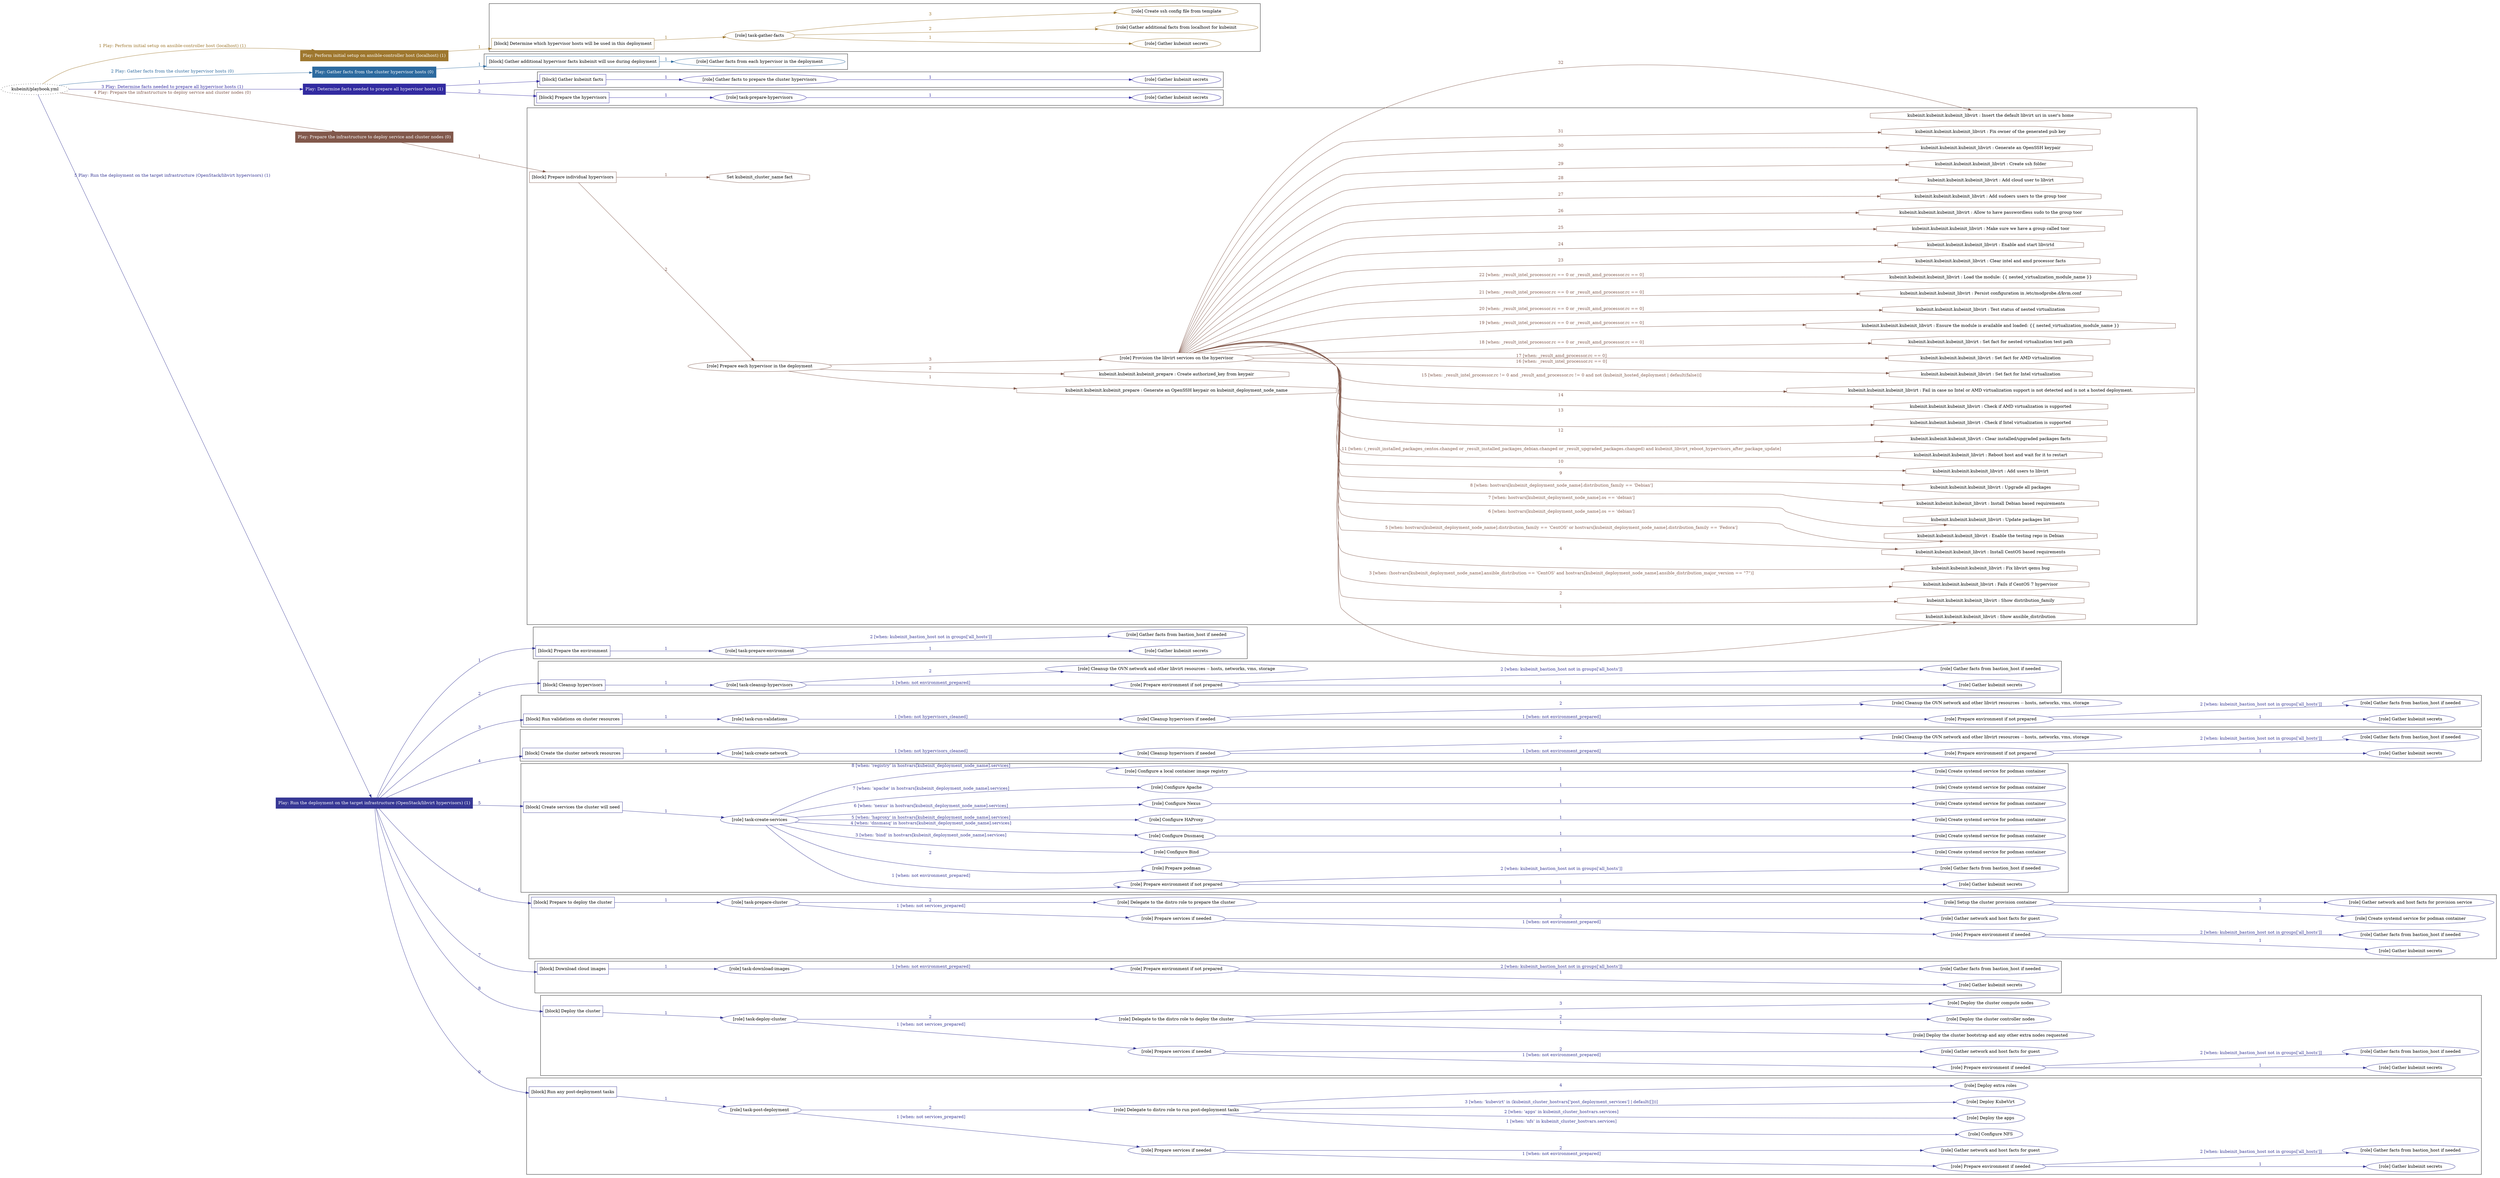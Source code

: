 digraph {
	graph [concentrate=true ordering=in rankdir=LR ratio=fill]
	edge [esep=5 sep=10]
	"kubeinit/playbook.yml" [URL="/home/runner/work/kubeinit/kubeinit/kubeinit/playbook.yml" id=playbook_478a910c style=dotted]
	"kubeinit/playbook.yml" -> play_82bbfeb3 [label="1 Play: Perform initial setup on ansible-controller host (localhost) (1)" color="#9e772e" fontcolor="#9e772e" id=edge_play_82bbfeb3 labeltooltip="1 Play: Perform initial setup on ansible-controller host (localhost) (1)" tooltip="1 Play: Perform initial setup on ansible-controller host (localhost) (1)"]
	subgraph "Play: Perform initial setup on ansible-controller host (localhost) (1)" {
		play_82bbfeb3 [label="Play: Perform initial setup on ansible-controller host (localhost) (1)" URL="/home/runner/work/kubeinit/kubeinit/kubeinit/playbook.yml" color="#9e772e" fontcolor="#ffffff" id=play_82bbfeb3 shape=box style=filled tooltip=localhost]
		play_82bbfeb3 -> block_9c6c8231 [label=1 color="#9e772e" fontcolor="#9e772e" id=edge_block_9c6c8231 labeltooltip=1 tooltip=1]
		subgraph cluster_block_9c6c8231 {
			block_9c6c8231 [label="[block] Determine which hypervisor hosts will be used in this deployment" URL="/home/runner/work/kubeinit/kubeinit/kubeinit/playbook.yml" color="#9e772e" id=block_9c6c8231 labeltooltip="Determine which hypervisor hosts will be used in this deployment" shape=box tooltip="Determine which hypervisor hosts will be used in this deployment"]
			block_9c6c8231 -> role_f952035b [label="1 " color="#9e772e" fontcolor="#9e772e" id=edge_role_f952035b labeltooltip="1 " tooltip="1 "]
			subgraph "task-gather-facts" {
				role_f952035b [label="[role] task-gather-facts" URL="/home/runner/work/kubeinit/kubeinit/kubeinit/playbook.yml" color="#9e772e" id=role_f952035b tooltip="task-gather-facts"]
				role_f952035b -> role_28c5bb7d [label="1 " color="#9e772e" fontcolor="#9e772e" id=edge_role_28c5bb7d labeltooltip="1 " tooltip="1 "]
				subgraph "Gather kubeinit secrets" {
					role_28c5bb7d [label="[role] Gather kubeinit secrets" URL="/home/runner/.ansible/collections/ansible_collections/kubeinit/kubeinit/roles/kubeinit_prepare/tasks/build_hypervisors_group.yml" color="#9e772e" id=role_28c5bb7d tooltip="Gather kubeinit secrets"]
				}
				role_f952035b -> role_ab81d2f2 [label="2 " color="#9e772e" fontcolor="#9e772e" id=edge_role_ab81d2f2 labeltooltip="2 " tooltip="2 "]
				subgraph "Gather additional facts from localhost for kubeinit" {
					role_ab81d2f2 [label="[role] Gather additional facts from localhost for kubeinit" URL="/home/runner/.ansible/collections/ansible_collections/kubeinit/kubeinit/roles/kubeinit_prepare/tasks/build_hypervisors_group.yml" color="#9e772e" id=role_ab81d2f2 tooltip="Gather additional facts from localhost for kubeinit"]
				}
				role_f952035b -> role_e10397c9 [label="3 " color="#9e772e" fontcolor="#9e772e" id=edge_role_e10397c9 labeltooltip="3 " tooltip="3 "]
				subgraph "Create ssh config file from template" {
					role_e10397c9 [label="[role] Create ssh config file from template" URL="/home/runner/.ansible/collections/ansible_collections/kubeinit/kubeinit/roles/kubeinit_prepare/tasks/build_hypervisors_group.yml" color="#9e772e" id=role_e10397c9 tooltip="Create ssh config file from template"]
				}
			}
		}
	}
	"kubeinit/playbook.yml" -> play_48789308 [label="2 Play: Gather facts from the cluster hypervisor hosts (0)" color="#2d6a9f" fontcolor="#2d6a9f" id=edge_play_48789308 labeltooltip="2 Play: Gather facts from the cluster hypervisor hosts (0)" tooltip="2 Play: Gather facts from the cluster hypervisor hosts (0)"]
	subgraph "Play: Gather facts from the cluster hypervisor hosts (0)" {
		play_48789308 [label="Play: Gather facts from the cluster hypervisor hosts (0)" URL="/home/runner/work/kubeinit/kubeinit/kubeinit/playbook.yml" color="#2d6a9f" fontcolor="#ffffff" id=play_48789308 shape=box style=filled tooltip="Play: Gather facts from the cluster hypervisor hosts (0)"]
		play_48789308 -> block_067becdd [label=1 color="#2d6a9f" fontcolor="#2d6a9f" id=edge_block_067becdd labeltooltip=1 tooltip=1]
		subgraph cluster_block_067becdd {
			block_067becdd [label="[block] Gather additional hypervisor facts kubeinit will use during deployment" URL="/home/runner/work/kubeinit/kubeinit/kubeinit/playbook.yml" color="#2d6a9f" id=block_067becdd labeltooltip="Gather additional hypervisor facts kubeinit will use during deployment" shape=box tooltip="Gather additional hypervisor facts kubeinit will use during deployment"]
			block_067becdd -> role_86ac1d6f [label="1 " color="#2d6a9f" fontcolor="#2d6a9f" id=edge_role_86ac1d6f labeltooltip="1 " tooltip="1 "]
			subgraph "Gather facts from each hypervisor in the deployment" {
				role_86ac1d6f [label="[role] Gather facts from each hypervisor in the deployment" URL="/home/runner/work/kubeinit/kubeinit/kubeinit/playbook.yml" color="#2d6a9f" id=role_86ac1d6f tooltip="Gather facts from each hypervisor in the deployment"]
			}
		}
	}
	"kubeinit/playbook.yml" -> play_2741c382 [label="3 Play: Determine facts needed to prepare all hypervisor hosts (1)" color="#322ba1" fontcolor="#322ba1" id=edge_play_2741c382 labeltooltip="3 Play: Determine facts needed to prepare all hypervisor hosts (1)" tooltip="3 Play: Determine facts needed to prepare all hypervisor hosts (1)"]
	subgraph "Play: Determine facts needed to prepare all hypervisor hosts (1)" {
		play_2741c382 [label="Play: Determine facts needed to prepare all hypervisor hosts (1)" URL="/home/runner/work/kubeinit/kubeinit/kubeinit/playbook.yml" color="#322ba1" fontcolor="#ffffff" id=play_2741c382 shape=box style=filled tooltip=localhost]
		play_2741c382 -> block_d329a652 [label=1 color="#322ba1" fontcolor="#322ba1" id=edge_block_d329a652 labeltooltip=1 tooltip=1]
		subgraph cluster_block_d329a652 {
			block_d329a652 [label="[block] Gather kubeinit facts" URL="/home/runner/work/kubeinit/kubeinit/kubeinit/playbook.yml" color="#322ba1" id=block_d329a652 labeltooltip="Gather kubeinit facts" shape=box tooltip="Gather kubeinit facts"]
			block_d329a652 -> role_9d9cac98 [label="1 " color="#322ba1" fontcolor="#322ba1" id=edge_role_9d9cac98 labeltooltip="1 " tooltip="1 "]
			subgraph "Gather facts to prepare the cluster hypervisors" {
				role_9d9cac98 [label="[role] Gather facts to prepare the cluster hypervisors" URL="/home/runner/work/kubeinit/kubeinit/kubeinit/playbook.yml" color="#322ba1" id=role_9d9cac98 tooltip="Gather facts to prepare the cluster hypervisors"]
				role_9d9cac98 -> role_e1dcf011 [label="1 " color="#322ba1" fontcolor="#322ba1" id=edge_role_e1dcf011 labeltooltip="1 " tooltip="1 "]
				subgraph "Gather kubeinit secrets" {
					role_e1dcf011 [label="[role] Gather kubeinit secrets" URL="/home/runner/.ansible/collections/ansible_collections/kubeinit/kubeinit/roles/kubeinit_prepare/tasks/gather_kubeinit_facts.yml" color="#322ba1" id=role_e1dcf011 tooltip="Gather kubeinit secrets"]
				}
			}
		}
		play_2741c382 -> block_3a88c085 [label=2 color="#322ba1" fontcolor="#322ba1" id=edge_block_3a88c085 labeltooltip=2 tooltip=2]
		subgraph cluster_block_3a88c085 {
			block_3a88c085 [label="[block] Prepare the hypervisors" URL="/home/runner/work/kubeinit/kubeinit/kubeinit/playbook.yml" color="#322ba1" id=block_3a88c085 labeltooltip="Prepare the hypervisors" shape=box tooltip="Prepare the hypervisors"]
			block_3a88c085 -> role_0c9e20f1 [label="1 " color="#322ba1" fontcolor="#322ba1" id=edge_role_0c9e20f1 labeltooltip="1 " tooltip="1 "]
			subgraph "task-prepare-hypervisors" {
				role_0c9e20f1 [label="[role] task-prepare-hypervisors" URL="/home/runner/work/kubeinit/kubeinit/kubeinit/playbook.yml" color="#322ba1" id=role_0c9e20f1 tooltip="task-prepare-hypervisors"]
				role_0c9e20f1 -> role_b8af4d9f [label="1 " color="#322ba1" fontcolor="#322ba1" id=edge_role_b8af4d9f labeltooltip="1 " tooltip="1 "]
				subgraph "Gather kubeinit secrets" {
					role_b8af4d9f [label="[role] Gather kubeinit secrets" URL="/home/runner/.ansible/collections/ansible_collections/kubeinit/kubeinit/roles/kubeinit_prepare/tasks/gather_kubeinit_facts.yml" color="#322ba1" id=role_b8af4d9f tooltip="Gather kubeinit secrets"]
				}
			}
		}
	}
	"kubeinit/playbook.yml" -> play_2273d625 [label="4 Play: Prepare the infrastructure to deploy service and cluster nodes (0)" color="#81584b" fontcolor="#81584b" id=edge_play_2273d625 labeltooltip="4 Play: Prepare the infrastructure to deploy service and cluster nodes (0)" tooltip="4 Play: Prepare the infrastructure to deploy service and cluster nodes (0)"]
	subgraph "Play: Prepare the infrastructure to deploy service and cluster nodes (0)" {
		play_2273d625 [label="Play: Prepare the infrastructure to deploy service and cluster nodes (0)" URL="/home/runner/work/kubeinit/kubeinit/kubeinit/playbook.yml" color="#81584b" fontcolor="#ffffff" id=play_2273d625 shape=box style=filled tooltip="Play: Prepare the infrastructure to deploy service and cluster nodes (0)"]
		play_2273d625 -> block_f84b1373 [label=1 color="#81584b" fontcolor="#81584b" id=edge_block_f84b1373 labeltooltip=1 tooltip=1]
		subgraph cluster_block_f84b1373 {
			block_f84b1373 [label="[block] Prepare individual hypervisors" URL="/home/runner/work/kubeinit/kubeinit/kubeinit/playbook.yml" color="#81584b" id=block_f84b1373 labeltooltip="Prepare individual hypervisors" shape=box tooltip="Prepare individual hypervisors"]
			block_f84b1373 -> role_460340a4 [label="2 " color="#81584b" fontcolor="#81584b" id=edge_role_460340a4 labeltooltip="2 " tooltip="2 "]
			subgraph "Prepare each hypervisor in the deployment" {
				role_460340a4 [label="[role] Prepare each hypervisor in the deployment" URL="/home/runner/work/kubeinit/kubeinit/kubeinit/playbook.yml" color="#81584b" id=role_460340a4 tooltip="Prepare each hypervisor in the deployment"]
				task_fbab4560 [label="kubeinit.kubeinit.kubeinit_prepare : Generate an OpenSSH keypair on kubeinit_deployment_node_name" URL="/home/runner/.ansible/collections/ansible_collections/kubeinit/kubeinit/roles/kubeinit_prepare/tasks/prepare_hypervisor.yml" color="#81584b" id=task_fbab4560 shape=octagon tooltip="kubeinit.kubeinit.kubeinit_prepare : Generate an OpenSSH keypair on kubeinit_deployment_node_name"]
				role_460340a4 -> task_fbab4560 [label="1 " color="#81584b" fontcolor="#81584b" id=edge_task_fbab4560 labeltooltip="1 " tooltip="1 "]
				task_035869ad [label="kubeinit.kubeinit.kubeinit_prepare : Create authorized_key from keypair" URL="/home/runner/.ansible/collections/ansible_collections/kubeinit/kubeinit/roles/kubeinit_prepare/tasks/prepare_hypervisor.yml" color="#81584b" id=task_035869ad shape=octagon tooltip="kubeinit.kubeinit.kubeinit_prepare : Create authorized_key from keypair"]
				role_460340a4 -> task_035869ad [label="2 " color="#81584b" fontcolor="#81584b" id=edge_task_035869ad labeltooltip="2 " tooltip="2 "]
				role_460340a4 -> role_50ec91a1 [label="3 " color="#81584b" fontcolor="#81584b" id=edge_role_50ec91a1 labeltooltip="3 " tooltip="3 "]
				subgraph "Provision the libvirt services on the hypervisor" {
					role_50ec91a1 [label="[role] Provision the libvirt services on the hypervisor" URL="/home/runner/.ansible/collections/ansible_collections/kubeinit/kubeinit/roles/kubeinit_prepare/tasks/prepare_hypervisor.yml" color="#81584b" id=role_50ec91a1 tooltip="Provision the libvirt services on the hypervisor"]
					task_9df86bde [label="kubeinit.kubeinit.kubeinit_libvirt : Show ansible_distribution" URL="/home/runner/.ansible/collections/ansible_collections/kubeinit/kubeinit/roles/kubeinit_libvirt/tasks/main.yml" color="#81584b" id=task_9df86bde shape=octagon tooltip="kubeinit.kubeinit.kubeinit_libvirt : Show ansible_distribution"]
					role_50ec91a1 -> task_9df86bde [label="1 " color="#81584b" fontcolor="#81584b" id=edge_task_9df86bde labeltooltip="1 " tooltip="1 "]
					task_6f3c59c5 [label="kubeinit.kubeinit.kubeinit_libvirt : Show distribution_family" URL="/home/runner/.ansible/collections/ansible_collections/kubeinit/kubeinit/roles/kubeinit_libvirt/tasks/main.yml" color="#81584b" id=task_6f3c59c5 shape=octagon tooltip="kubeinit.kubeinit.kubeinit_libvirt : Show distribution_family"]
					role_50ec91a1 -> task_6f3c59c5 [label="2 " color="#81584b" fontcolor="#81584b" id=edge_task_6f3c59c5 labeltooltip="2 " tooltip="2 "]
					task_d9a11fcd [label="kubeinit.kubeinit.kubeinit_libvirt : Fails if CentOS 7 hypervisor" URL="/home/runner/.ansible/collections/ansible_collections/kubeinit/kubeinit/roles/kubeinit_libvirt/tasks/main.yml" color="#81584b" id=task_d9a11fcd shape=octagon tooltip="kubeinit.kubeinit.kubeinit_libvirt : Fails if CentOS 7 hypervisor"]
					role_50ec91a1 -> task_d9a11fcd [label="3 [when: (hostvars[kubeinit_deployment_node_name].ansible_distribution == 'CentOS' and hostvars[kubeinit_deployment_node_name].ansible_distribution_major_version == \"7\")]" color="#81584b" fontcolor="#81584b" id=edge_task_d9a11fcd labeltooltip="3 [when: (hostvars[kubeinit_deployment_node_name].ansible_distribution == 'CentOS' and hostvars[kubeinit_deployment_node_name].ansible_distribution_major_version == \"7\")]" tooltip="3 [when: (hostvars[kubeinit_deployment_node_name].ansible_distribution == 'CentOS' and hostvars[kubeinit_deployment_node_name].ansible_distribution_major_version == \"7\")]"]
					task_a10e688f [label="kubeinit.kubeinit.kubeinit_libvirt : Fix libvirt qemu bug" URL="/home/runner/.ansible/collections/ansible_collections/kubeinit/kubeinit/roles/kubeinit_libvirt/tasks/main.yml" color="#81584b" id=task_a10e688f shape=octagon tooltip="kubeinit.kubeinit.kubeinit_libvirt : Fix libvirt qemu bug"]
					role_50ec91a1 -> task_a10e688f [label="4 " color="#81584b" fontcolor="#81584b" id=edge_task_a10e688f labeltooltip="4 " tooltip="4 "]
					task_7a6b2b31 [label="kubeinit.kubeinit.kubeinit_libvirt : Install CentOS based requirements" URL="/home/runner/.ansible/collections/ansible_collections/kubeinit/kubeinit/roles/kubeinit_libvirt/tasks/main.yml" color="#81584b" id=task_7a6b2b31 shape=octagon tooltip="kubeinit.kubeinit.kubeinit_libvirt : Install CentOS based requirements"]
					role_50ec91a1 -> task_7a6b2b31 [label="5 [when: hostvars[kubeinit_deployment_node_name].distribution_family == 'CentOS' or hostvars[kubeinit_deployment_node_name].distribution_family == 'Fedora']" color="#81584b" fontcolor="#81584b" id=edge_task_7a6b2b31 labeltooltip="5 [when: hostvars[kubeinit_deployment_node_name].distribution_family == 'CentOS' or hostvars[kubeinit_deployment_node_name].distribution_family == 'Fedora']" tooltip="5 [when: hostvars[kubeinit_deployment_node_name].distribution_family == 'CentOS' or hostvars[kubeinit_deployment_node_name].distribution_family == 'Fedora']"]
					task_457317f8 [label="kubeinit.kubeinit.kubeinit_libvirt : Enable the testing repo in Debian" URL="/home/runner/.ansible/collections/ansible_collections/kubeinit/kubeinit/roles/kubeinit_libvirt/tasks/main.yml" color="#81584b" id=task_457317f8 shape=octagon tooltip="kubeinit.kubeinit.kubeinit_libvirt : Enable the testing repo in Debian"]
					role_50ec91a1 -> task_457317f8 [label="6 [when: hostvars[kubeinit_deployment_node_name].os == 'debian']" color="#81584b" fontcolor="#81584b" id=edge_task_457317f8 labeltooltip="6 [when: hostvars[kubeinit_deployment_node_name].os == 'debian']" tooltip="6 [when: hostvars[kubeinit_deployment_node_name].os == 'debian']"]
					task_26ce1eac [label="kubeinit.kubeinit.kubeinit_libvirt : Update packages list" URL="/home/runner/.ansible/collections/ansible_collections/kubeinit/kubeinit/roles/kubeinit_libvirt/tasks/main.yml" color="#81584b" id=task_26ce1eac shape=octagon tooltip="kubeinit.kubeinit.kubeinit_libvirt : Update packages list"]
					role_50ec91a1 -> task_26ce1eac [label="7 [when: hostvars[kubeinit_deployment_node_name].os == 'debian']" color="#81584b" fontcolor="#81584b" id=edge_task_26ce1eac labeltooltip="7 [when: hostvars[kubeinit_deployment_node_name].os == 'debian']" tooltip="7 [when: hostvars[kubeinit_deployment_node_name].os == 'debian']"]
					task_500660ab [label="kubeinit.kubeinit.kubeinit_libvirt : Install Debian based requirements" URL="/home/runner/.ansible/collections/ansible_collections/kubeinit/kubeinit/roles/kubeinit_libvirt/tasks/main.yml" color="#81584b" id=task_500660ab shape=octagon tooltip="kubeinit.kubeinit.kubeinit_libvirt : Install Debian based requirements"]
					role_50ec91a1 -> task_500660ab [label="8 [when: hostvars[kubeinit_deployment_node_name].distribution_family == 'Debian']" color="#81584b" fontcolor="#81584b" id=edge_task_500660ab labeltooltip="8 [when: hostvars[kubeinit_deployment_node_name].distribution_family == 'Debian']" tooltip="8 [when: hostvars[kubeinit_deployment_node_name].distribution_family == 'Debian']"]
					task_737e4a18 [label="kubeinit.kubeinit.kubeinit_libvirt : Upgrade all packages" URL="/home/runner/.ansible/collections/ansible_collections/kubeinit/kubeinit/roles/kubeinit_libvirt/tasks/main.yml" color="#81584b" id=task_737e4a18 shape=octagon tooltip="kubeinit.kubeinit.kubeinit_libvirt : Upgrade all packages"]
					role_50ec91a1 -> task_737e4a18 [label="9 " color="#81584b" fontcolor="#81584b" id=edge_task_737e4a18 labeltooltip="9 " tooltip="9 "]
					task_5b91c3ae [label="kubeinit.kubeinit.kubeinit_libvirt : Add users to libvirt" URL="/home/runner/.ansible/collections/ansible_collections/kubeinit/kubeinit/roles/kubeinit_libvirt/tasks/main.yml" color="#81584b" id=task_5b91c3ae shape=octagon tooltip="kubeinit.kubeinit.kubeinit_libvirt : Add users to libvirt"]
					role_50ec91a1 -> task_5b91c3ae [label="10 " color="#81584b" fontcolor="#81584b" id=edge_task_5b91c3ae labeltooltip="10 " tooltip="10 "]
					task_35228416 [label="kubeinit.kubeinit.kubeinit_libvirt : Reboot host and wait for it to restart" URL="/home/runner/.ansible/collections/ansible_collections/kubeinit/kubeinit/roles/kubeinit_libvirt/tasks/main.yml" color="#81584b" id=task_35228416 shape=octagon tooltip="kubeinit.kubeinit.kubeinit_libvirt : Reboot host and wait for it to restart"]
					role_50ec91a1 -> task_35228416 [label="11 [when: (_result_installed_packages_centos.changed or _result_installed_packages_debian.changed or _result_upgraded_packages.changed) and kubeinit_libvirt_reboot_hypervisors_after_package_update]" color="#81584b" fontcolor="#81584b" id=edge_task_35228416 labeltooltip="11 [when: (_result_installed_packages_centos.changed or _result_installed_packages_debian.changed or _result_upgraded_packages.changed) and kubeinit_libvirt_reboot_hypervisors_after_package_update]" tooltip="11 [when: (_result_installed_packages_centos.changed or _result_installed_packages_debian.changed or _result_upgraded_packages.changed) and kubeinit_libvirt_reboot_hypervisors_after_package_update]"]
					task_3fac97c0 [label="kubeinit.kubeinit.kubeinit_libvirt : Clear installed/upgraded packages facts" URL="/home/runner/.ansible/collections/ansible_collections/kubeinit/kubeinit/roles/kubeinit_libvirt/tasks/main.yml" color="#81584b" id=task_3fac97c0 shape=octagon tooltip="kubeinit.kubeinit.kubeinit_libvirt : Clear installed/upgraded packages facts"]
					role_50ec91a1 -> task_3fac97c0 [label="12 " color="#81584b" fontcolor="#81584b" id=edge_task_3fac97c0 labeltooltip="12 " tooltip="12 "]
					task_3d40c2c0 [label="kubeinit.kubeinit.kubeinit_libvirt : Check if Intel virtualization is supported" URL="/home/runner/.ansible/collections/ansible_collections/kubeinit/kubeinit/roles/kubeinit_libvirt/tasks/main.yml" color="#81584b" id=task_3d40c2c0 shape=octagon tooltip="kubeinit.kubeinit.kubeinit_libvirt : Check if Intel virtualization is supported"]
					role_50ec91a1 -> task_3d40c2c0 [label="13 " color="#81584b" fontcolor="#81584b" id=edge_task_3d40c2c0 labeltooltip="13 " tooltip="13 "]
					task_c9a453a7 [label="kubeinit.kubeinit.kubeinit_libvirt : Check if AMD virtualization is supported" URL="/home/runner/.ansible/collections/ansible_collections/kubeinit/kubeinit/roles/kubeinit_libvirt/tasks/main.yml" color="#81584b" id=task_c9a453a7 shape=octagon tooltip="kubeinit.kubeinit.kubeinit_libvirt : Check if AMD virtualization is supported"]
					role_50ec91a1 -> task_c9a453a7 [label="14 " color="#81584b" fontcolor="#81584b" id=edge_task_c9a453a7 labeltooltip="14 " tooltip="14 "]
					task_ec6af8d7 [label="kubeinit.kubeinit.kubeinit_libvirt : Fail in case no Intel or AMD virtualization support is not detected and is not a hosted deployment." URL="/home/runner/.ansible/collections/ansible_collections/kubeinit/kubeinit/roles/kubeinit_libvirt/tasks/main.yml" color="#81584b" id=task_ec6af8d7 shape=octagon tooltip="kubeinit.kubeinit.kubeinit_libvirt : Fail in case no Intel or AMD virtualization support is not detected and is not a hosted deployment."]
					role_50ec91a1 -> task_ec6af8d7 [label="15 [when: _result_intel_processor.rc != 0 and _result_amd_processor.rc != 0 and not (kubeinit_hosted_deployment | default(false))]" color="#81584b" fontcolor="#81584b" id=edge_task_ec6af8d7 labeltooltip="15 [when: _result_intel_processor.rc != 0 and _result_amd_processor.rc != 0 and not (kubeinit_hosted_deployment | default(false))]" tooltip="15 [when: _result_intel_processor.rc != 0 and _result_amd_processor.rc != 0 and not (kubeinit_hosted_deployment | default(false))]"]
					task_344fac7f [label="kubeinit.kubeinit.kubeinit_libvirt : Set fact for Intel virtualization" URL="/home/runner/.ansible/collections/ansible_collections/kubeinit/kubeinit/roles/kubeinit_libvirt/tasks/main.yml" color="#81584b" id=task_344fac7f shape=octagon tooltip="kubeinit.kubeinit.kubeinit_libvirt : Set fact for Intel virtualization"]
					role_50ec91a1 -> task_344fac7f [label="16 [when: _result_intel_processor.rc == 0]" color="#81584b" fontcolor="#81584b" id=edge_task_344fac7f labeltooltip="16 [when: _result_intel_processor.rc == 0]" tooltip="16 [when: _result_intel_processor.rc == 0]"]
					task_774cfdde [label="kubeinit.kubeinit.kubeinit_libvirt : Set fact for AMD virtualization" URL="/home/runner/.ansible/collections/ansible_collections/kubeinit/kubeinit/roles/kubeinit_libvirt/tasks/main.yml" color="#81584b" id=task_774cfdde shape=octagon tooltip="kubeinit.kubeinit.kubeinit_libvirt : Set fact for AMD virtualization"]
					role_50ec91a1 -> task_774cfdde [label="17 [when: _result_amd_processor.rc == 0]" color="#81584b" fontcolor="#81584b" id=edge_task_774cfdde labeltooltip="17 [when: _result_amd_processor.rc == 0]" tooltip="17 [when: _result_amd_processor.rc == 0]"]
					task_469d6de2 [label="kubeinit.kubeinit.kubeinit_libvirt : Set fact for nested virtualization test path" URL="/home/runner/.ansible/collections/ansible_collections/kubeinit/kubeinit/roles/kubeinit_libvirt/tasks/main.yml" color="#81584b" id=task_469d6de2 shape=octagon tooltip="kubeinit.kubeinit.kubeinit_libvirt : Set fact for nested virtualization test path"]
					role_50ec91a1 -> task_469d6de2 [label="18 [when: _result_intel_processor.rc == 0 or _result_amd_processor.rc == 0]" color="#81584b" fontcolor="#81584b" id=edge_task_469d6de2 labeltooltip="18 [when: _result_intel_processor.rc == 0 or _result_amd_processor.rc == 0]" tooltip="18 [when: _result_intel_processor.rc == 0 or _result_amd_processor.rc == 0]"]
					task_a78f320a [label="kubeinit.kubeinit.kubeinit_libvirt : Ensure the module is available and loaded: {{ nested_virtualization_module_name }}" URL="/home/runner/.ansible/collections/ansible_collections/kubeinit/kubeinit/roles/kubeinit_libvirt/tasks/main.yml" color="#81584b" id=task_a78f320a shape=octagon tooltip="kubeinit.kubeinit.kubeinit_libvirt : Ensure the module is available and loaded: {{ nested_virtualization_module_name }}"]
					role_50ec91a1 -> task_a78f320a [label="19 [when: _result_intel_processor.rc == 0 or _result_amd_processor.rc == 0]" color="#81584b" fontcolor="#81584b" id=edge_task_a78f320a labeltooltip="19 [when: _result_intel_processor.rc == 0 or _result_amd_processor.rc == 0]" tooltip="19 [when: _result_intel_processor.rc == 0 or _result_amd_processor.rc == 0]"]
					task_488def82 [label="kubeinit.kubeinit.kubeinit_libvirt : Test status of nested virtualization" URL="/home/runner/.ansible/collections/ansible_collections/kubeinit/kubeinit/roles/kubeinit_libvirt/tasks/main.yml" color="#81584b" id=task_488def82 shape=octagon tooltip="kubeinit.kubeinit.kubeinit_libvirt : Test status of nested virtualization"]
					role_50ec91a1 -> task_488def82 [label="20 [when: _result_intel_processor.rc == 0 or _result_amd_processor.rc == 0]" color="#81584b" fontcolor="#81584b" id=edge_task_488def82 labeltooltip="20 [when: _result_intel_processor.rc == 0 or _result_amd_processor.rc == 0]" tooltip="20 [when: _result_intel_processor.rc == 0 or _result_amd_processor.rc == 0]"]
					task_42e603c6 [label="kubeinit.kubeinit.kubeinit_libvirt : Persist configuration in /etc/modprobe.d/kvm.conf" URL="/home/runner/.ansible/collections/ansible_collections/kubeinit/kubeinit/roles/kubeinit_libvirt/tasks/main.yml" color="#81584b" id=task_42e603c6 shape=octagon tooltip="kubeinit.kubeinit.kubeinit_libvirt : Persist configuration in /etc/modprobe.d/kvm.conf"]
					role_50ec91a1 -> task_42e603c6 [label="21 [when: _result_intel_processor.rc == 0 or _result_amd_processor.rc == 0]" color="#81584b" fontcolor="#81584b" id=edge_task_42e603c6 labeltooltip="21 [when: _result_intel_processor.rc == 0 or _result_amd_processor.rc == 0]" tooltip="21 [when: _result_intel_processor.rc == 0 or _result_amd_processor.rc == 0]"]
					task_99dbbf6f [label="kubeinit.kubeinit.kubeinit_libvirt : Load the module: {{ nested_virtualization_module_name }}" URL="/home/runner/.ansible/collections/ansible_collections/kubeinit/kubeinit/roles/kubeinit_libvirt/tasks/main.yml" color="#81584b" id=task_99dbbf6f shape=octagon tooltip="kubeinit.kubeinit.kubeinit_libvirt : Load the module: {{ nested_virtualization_module_name }}"]
					role_50ec91a1 -> task_99dbbf6f [label="22 [when: _result_intel_processor.rc == 0 or _result_amd_processor.rc == 0]" color="#81584b" fontcolor="#81584b" id=edge_task_99dbbf6f labeltooltip="22 [when: _result_intel_processor.rc == 0 or _result_amd_processor.rc == 0]" tooltip="22 [when: _result_intel_processor.rc == 0 or _result_amd_processor.rc == 0]"]
					task_a4664cda [label="kubeinit.kubeinit.kubeinit_libvirt : Clear intel and amd processor facts" URL="/home/runner/.ansible/collections/ansible_collections/kubeinit/kubeinit/roles/kubeinit_libvirt/tasks/main.yml" color="#81584b" id=task_a4664cda shape=octagon tooltip="kubeinit.kubeinit.kubeinit_libvirt : Clear intel and amd processor facts"]
					role_50ec91a1 -> task_a4664cda [label="23 " color="#81584b" fontcolor="#81584b" id=edge_task_a4664cda labeltooltip="23 " tooltip="23 "]
					task_2853a5de [label="kubeinit.kubeinit.kubeinit_libvirt : Enable and start libvirtd" URL="/home/runner/.ansible/collections/ansible_collections/kubeinit/kubeinit/roles/kubeinit_libvirt/tasks/main.yml" color="#81584b" id=task_2853a5de shape=octagon tooltip="kubeinit.kubeinit.kubeinit_libvirt : Enable and start libvirtd"]
					role_50ec91a1 -> task_2853a5de [label="24 " color="#81584b" fontcolor="#81584b" id=edge_task_2853a5de labeltooltip="24 " tooltip="24 "]
					task_d7abc938 [label="kubeinit.kubeinit.kubeinit_libvirt : Make sure we have a group called toor" URL="/home/runner/.ansible/collections/ansible_collections/kubeinit/kubeinit/roles/kubeinit_libvirt/tasks/60_create_cloud_user.yml" color="#81584b" id=task_d7abc938 shape=octagon tooltip="kubeinit.kubeinit.kubeinit_libvirt : Make sure we have a group called toor"]
					role_50ec91a1 -> task_d7abc938 [label="25 " color="#81584b" fontcolor="#81584b" id=edge_task_d7abc938 labeltooltip="25 " tooltip="25 "]
					task_3fb1a5f8 [label="kubeinit.kubeinit.kubeinit_libvirt : Allow to have passwordless sudo to the group toor" URL="/home/runner/.ansible/collections/ansible_collections/kubeinit/kubeinit/roles/kubeinit_libvirt/tasks/60_create_cloud_user.yml" color="#81584b" id=task_3fb1a5f8 shape=octagon tooltip="kubeinit.kubeinit.kubeinit_libvirt : Allow to have passwordless sudo to the group toor"]
					role_50ec91a1 -> task_3fb1a5f8 [label="26 " color="#81584b" fontcolor="#81584b" id=edge_task_3fb1a5f8 labeltooltip="26 " tooltip="26 "]
					task_98e8726a [label="kubeinit.kubeinit.kubeinit_libvirt : Add sudoers users to the group toor" URL="/home/runner/.ansible/collections/ansible_collections/kubeinit/kubeinit/roles/kubeinit_libvirt/tasks/60_create_cloud_user.yml" color="#81584b" id=task_98e8726a shape=octagon tooltip="kubeinit.kubeinit.kubeinit_libvirt : Add sudoers users to the group toor"]
					role_50ec91a1 -> task_98e8726a [label="27 " color="#81584b" fontcolor="#81584b" id=edge_task_98e8726a labeltooltip="27 " tooltip="27 "]
					task_28f02a32 [label="kubeinit.kubeinit.kubeinit_libvirt : Add cloud user to libvirt" URL="/home/runner/.ansible/collections/ansible_collections/kubeinit/kubeinit/roles/kubeinit_libvirt/tasks/60_create_cloud_user.yml" color="#81584b" id=task_28f02a32 shape=octagon tooltip="kubeinit.kubeinit.kubeinit_libvirt : Add cloud user to libvirt"]
					role_50ec91a1 -> task_28f02a32 [label="28 " color="#81584b" fontcolor="#81584b" id=edge_task_28f02a32 labeltooltip="28 " tooltip="28 "]
					task_ca691478 [label="kubeinit.kubeinit.kubeinit_libvirt : Create ssh folder" URL="/home/runner/.ansible/collections/ansible_collections/kubeinit/kubeinit/roles/kubeinit_libvirt/tasks/60_create_cloud_user.yml" color="#81584b" id=task_ca691478 shape=octagon tooltip="kubeinit.kubeinit.kubeinit_libvirt : Create ssh folder"]
					role_50ec91a1 -> task_ca691478 [label="29 " color="#81584b" fontcolor="#81584b" id=edge_task_ca691478 labeltooltip="29 " tooltip="29 "]
					task_2430a614 [label="kubeinit.kubeinit.kubeinit_libvirt : Generate an OpenSSH keypair" URL="/home/runner/.ansible/collections/ansible_collections/kubeinit/kubeinit/roles/kubeinit_libvirt/tasks/60_create_cloud_user.yml" color="#81584b" id=task_2430a614 shape=octagon tooltip="kubeinit.kubeinit.kubeinit_libvirt : Generate an OpenSSH keypair"]
					role_50ec91a1 -> task_2430a614 [label="30 " color="#81584b" fontcolor="#81584b" id=edge_task_2430a614 labeltooltip="30 " tooltip="30 "]
					task_d9de0180 [label="kubeinit.kubeinit.kubeinit_libvirt : Fix owner of the generated pub key" URL="/home/runner/.ansible/collections/ansible_collections/kubeinit/kubeinit/roles/kubeinit_libvirt/tasks/60_create_cloud_user.yml" color="#81584b" id=task_d9de0180 shape=octagon tooltip="kubeinit.kubeinit.kubeinit_libvirt : Fix owner of the generated pub key"]
					role_50ec91a1 -> task_d9de0180 [label="31 " color="#81584b" fontcolor="#81584b" id=edge_task_d9de0180 labeltooltip="31 " tooltip="31 "]
					task_128161d1 [label="kubeinit.kubeinit.kubeinit_libvirt : Insert the default libvirt uri in user's home" URL="/home/runner/.ansible/collections/ansible_collections/kubeinit/kubeinit/roles/kubeinit_libvirt/tasks/60_create_cloud_user.yml" color="#81584b" id=task_128161d1 shape=octagon tooltip="kubeinit.kubeinit.kubeinit_libvirt : Insert the default libvirt uri in user's home"]
					role_50ec91a1 -> task_128161d1 [label="32 " color="#81584b" fontcolor="#81584b" id=edge_task_128161d1 labeltooltip="32 " tooltip="32 "]
				}
			}
			task_2d8ee3e0 [label="Set kubeinit_cluster_name fact" URL="/home/runner/work/kubeinit/kubeinit/kubeinit/playbook.yml" color="#81584b" id=task_2d8ee3e0 shape=octagon tooltip="Set kubeinit_cluster_name fact"]
			block_f84b1373 -> task_2d8ee3e0 [label="1 " color="#81584b" fontcolor="#81584b" id=edge_task_2d8ee3e0 labeltooltip="1 " tooltip="1 "]
		}
	}
	"kubeinit/playbook.yml" -> play_6b6d6ca4 [label="5 Play: Run the deployment on the target infrastructure (OpenStack/libvirt hypervisors) (1)" color="#373895" fontcolor="#373895" id=edge_play_6b6d6ca4 labeltooltip="5 Play: Run the deployment on the target infrastructure (OpenStack/libvirt hypervisors) (1)" tooltip="5 Play: Run the deployment on the target infrastructure (OpenStack/libvirt hypervisors) (1)"]
	subgraph "Play: Run the deployment on the target infrastructure (OpenStack/libvirt hypervisors) (1)" {
		play_6b6d6ca4 [label="Play: Run the deployment on the target infrastructure (OpenStack/libvirt hypervisors) (1)" URL="/home/runner/work/kubeinit/kubeinit/kubeinit/playbook.yml" color="#373895" fontcolor="#ffffff" id=play_6b6d6ca4 shape=box style=filled tooltip=localhost]
		play_6b6d6ca4 -> block_8de7c688 [label=1 color="#373895" fontcolor="#373895" id=edge_block_8de7c688 labeltooltip=1 tooltip=1]
		subgraph cluster_block_8de7c688 {
			block_8de7c688 [label="[block] Prepare the environment" URL="/home/runner/work/kubeinit/kubeinit/kubeinit/playbook.yml" color="#373895" id=block_8de7c688 labeltooltip="Prepare the environment" shape=box tooltip="Prepare the environment"]
			block_8de7c688 -> role_d289adc6 [label="1 " color="#373895" fontcolor="#373895" id=edge_role_d289adc6 labeltooltip="1 " tooltip="1 "]
			subgraph "task-prepare-environment" {
				role_d289adc6 [label="[role] task-prepare-environment" URL="/home/runner/work/kubeinit/kubeinit/kubeinit/playbook.yml" color="#373895" id=role_d289adc6 tooltip="task-prepare-environment"]
				role_d289adc6 -> role_520a93c5 [label="1 " color="#373895" fontcolor="#373895" id=edge_role_520a93c5 labeltooltip="1 " tooltip="1 "]
				subgraph "Gather kubeinit secrets" {
					role_520a93c5 [label="[role] Gather kubeinit secrets" URL="/home/runner/.ansible/collections/ansible_collections/kubeinit/kubeinit/roles/kubeinit_prepare/tasks/gather_kubeinit_facts.yml" color="#373895" id=role_520a93c5 tooltip="Gather kubeinit secrets"]
				}
				role_d289adc6 -> role_97267cbd [label="2 [when: kubeinit_bastion_host not in groups['all_hosts']]" color="#373895" fontcolor="#373895" id=edge_role_97267cbd labeltooltip="2 [when: kubeinit_bastion_host not in groups['all_hosts']]" tooltip="2 [when: kubeinit_bastion_host not in groups['all_hosts']]"]
				subgraph "Gather facts from bastion_host if needed" {
					role_97267cbd [label="[role] Gather facts from bastion_host if needed" URL="/home/runner/.ansible/collections/ansible_collections/kubeinit/kubeinit/roles/kubeinit_prepare/tasks/main.yml" color="#373895" id=role_97267cbd tooltip="Gather facts from bastion_host if needed"]
				}
			}
		}
		play_6b6d6ca4 -> block_d75bfcdb [label=2 color="#373895" fontcolor="#373895" id=edge_block_d75bfcdb labeltooltip=2 tooltip=2]
		subgraph cluster_block_d75bfcdb {
			block_d75bfcdb [label="[block] Cleanup hypervisors" URL="/home/runner/work/kubeinit/kubeinit/kubeinit/playbook.yml" color="#373895" id=block_d75bfcdb labeltooltip="Cleanup hypervisors" shape=box tooltip="Cleanup hypervisors"]
			block_d75bfcdb -> role_a63a08eb [label="1 " color="#373895" fontcolor="#373895" id=edge_role_a63a08eb labeltooltip="1 " tooltip="1 "]
			subgraph "task-cleanup-hypervisors" {
				role_a63a08eb [label="[role] task-cleanup-hypervisors" URL="/home/runner/work/kubeinit/kubeinit/kubeinit/playbook.yml" color="#373895" id=role_a63a08eb tooltip="task-cleanup-hypervisors"]
				role_a63a08eb -> role_b526c814 [label="1 [when: not environment_prepared]" color="#373895" fontcolor="#373895" id=edge_role_b526c814 labeltooltip="1 [when: not environment_prepared]" tooltip="1 [when: not environment_prepared]"]
				subgraph "Prepare environment if not prepared" {
					role_b526c814 [label="[role] Prepare environment if not prepared" URL="/home/runner/.ansible/collections/ansible_collections/kubeinit/kubeinit/roles/kubeinit_libvirt/tasks/cleanup_hypervisors.yml" color="#373895" id=role_b526c814 tooltip="Prepare environment if not prepared"]
					role_b526c814 -> role_df21ab06 [label="1 " color="#373895" fontcolor="#373895" id=edge_role_df21ab06 labeltooltip="1 " tooltip="1 "]
					subgraph "Gather kubeinit secrets" {
						role_df21ab06 [label="[role] Gather kubeinit secrets" URL="/home/runner/.ansible/collections/ansible_collections/kubeinit/kubeinit/roles/kubeinit_prepare/tasks/gather_kubeinit_facts.yml" color="#373895" id=role_df21ab06 tooltip="Gather kubeinit secrets"]
					}
					role_b526c814 -> role_dd8fb16e [label="2 [when: kubeinit_bastion_host not in groups['all_hosts']]" color="#373895" fontcolor="#373895" id=edge_role_dd8fb16e labeltooltip="2 [when: kubeinit_bastion_host not in groups['all_hosts']]" tooltip="2 [when: kubeinit_bastion_host not in groups['all_hosts']]"]
					subgraph "Gather facts from bastion_host if needed" {
						role_dd8fb16e [label="[role] Gather facts from bastion_host if needed" URL="/home/runner/.ansible/collections/ansible_collections/kubeinit/kubeinit/roles/kubeinit_prepare/tasks/main.yml" color="#373895" id=role_dd8fb16e tooltip="Gather facts from bastion_host if needed"]
					}
				}
				role_a63a08eb -> role_a8998456 [label="2 " color="#373895" fontcolor="#373895" id=edge_role_a8998456 labeltooltip="2 " tooltip="2 "]
				subgraph "Cleanup the OVN network and other libvirt resources -- hosts, networks, vms, storage" {
					role_a8998456 [label="[role] Cleanup the OVN network and other libvirt resources -- hosts, networks, vms, storage" URL="/home/runner/.ansible/collections/ansible_collections/kubeinit/kubeinit/roles/kubeinit_libvirt/tasks/cleanup_hypervisors.yml" color="#373895" id=role_a8998456 tooltip="Cleanup the OVN network and other libvirt resources -- hosts, networks, vms, storage"]
				}
			}
		}
		play_6b6d6ca4 -> block_e63d72a7 [label=3 color="#373895" fontcolor="#373895" id=edge_block_e63d72a7 labeltooltip=3 tooltip=3]
		subgraph cluster_block_e63d72a7 {
			block_e63d72a7 [label="[block] Run validations on cluster resources" URL="/home/runner/work/kubeinit/kubeinit/kubeinit/playbook.yml" color="#373895" id=block_e63d72a7 labeltooltip="Run validations on cluster resources" shape=box tooltip="Run validations on cluster resources"]
			block_e63d72a7 -> role_42322fe9 [label="1 " color="#373895" fontcolor="#373895" id=edge_role_42322fe9 labeltooltip="1 " tooltip="1 "]
			subgraph "task-run-validations" {
				role_42322fe9 [label="[role] task-run-validations" URL="/home/runner/work/kubeinit/kubeinit/kubeinit/playbook.yml" color="#373895" id=role_42322fe9 tooltip="task-run-validations"]
				role_42322fe9 -> role_d81a8c1a [label="1 [when: not hypervisors_cleaned]" color="#373895" fontcolor="#373895" id=edge_role_d81a8c1a labeltooltip="1 [when: not hypervisors_cleaned]" tooltip="1 [when: not hypervisors_cleaned]"]
				subgraph "Cleanup hypervisors if needed" {
					role_d81a8c1a [label="[role] Cleanup hypervisors if needed" URL="/home/runner/.ansible/collections/ansible_collections/kubeinit/kubeinit/roles/kubeinit_validations/tasks/main.yml" color="#373895" id=role_d81a8c1a tooltip="Cleanup hypervisors if needed"]
					role_d81a8c1a -> role_abbb2ec3 [label="1 [when: not environment_prepared]" color="#373895" fontcolor="#373895" id=edge_role_abbb2ec3 labeltooltip="1 [when: not environment_prepared]" tooltip="1 [when: not environment_prepared]"]
					subgraph "Prepare environment if not prepared" {
						role_abbb2ec3 [label="[role] Prepare environment if not prepared" URL="/home/runner/.ansible/collections/ansible_collections/kubeinit/kubeinit/roles/kubeinit_libvirt/tasks/cleanup_hypervisors.yml" color="#373895" id=role_abbb2ec3 tooltip="Prepare environment if not prepared"]
						role_abbb2ec3 -> role_db4139cb [label="1 " color="#373895" fontcolor="#373895" id=edge_role_db4139cb labeltooltip="1 " tooltip="1 "]
						subgraph "Gather kubeinit secrets" {
							role_db4139cb [label="[role] Gather kubeinit secrets" URL="/home/runner/.ansible/collections/ansible_collections/kubeinit/kubeinit/roles/kubeinit_prepare/tasks/gather_kubeinit_facts.yml" color="#373895" id=role_db4139cb tooltip="Gather kubeinit secrets"]
						}
						role_abbb2ec3 -> role_894a7a85 [label="2 [when: kubeinit_bastion_host not in groups['all_hosts']]" color="#373895" fontcolor="#373895" id=edge_role_894a7a85 labeltooltip="2 [when: kubeinit_bastion_host not in groups['all_hosts']]" tooltip="2 [when: kubeinit_bastion_host not in groups['all_hosts']]"]
						subgraph "Gather facts from bastion_host if needed" {
							role_894a7a85 [label="[role] Gather facts from bastion_host if needed" URL="/home/runner/.ansible/collections/ansible_collections/kubeinit/kubeinit/roles/kubeinit_prepare/tasks/main.yml" color="#373895" id=role_894a7a85 tooltip="Gather facts from bastion_host if needed"]
						}
					}
					role_d81a8c1a -> role_7153c92b [label="2 " color="#373895" fontcolor="#373895" id=edge_role_7153c92b labeltooltip="2 " tooltip="2 "]
					subgraph "Cleanup the OVN network and other libvirt resources -- hosts, networks, vms, storage" {
						role_7153c92b [label="[role] Cleanup the OVN network and other libvirt resources -- hosts, networks, vms, storage" URL="/home/runner/.ansible/collections/ansible_collections/kubeinit/kubeinit/roles/kubeinit_libvirt/tasks/cleanup_hypervisors.yml" color="#373895" id=role_7153c92b tooltip="Cleanup the OVN network and other libvirt resources -- hosts, networks, vms, storage"]
					}
				}
			}
		}
		play_6b6d6ca4 -> block_64f585fb [label=4 color="#373895" fontcolor="#373895" id=edge_block_64f585fb labeltooltip=4 tooltip=4]
		subgraph cluster_block_64f585fb {
			block_64f585fb [label="[block] Create the cluster network resources" URL="/home/runner/work/kubeinit/kubeinit/kubeinit/playbook.yml" color="#373895" id=block_64f585fb labeltooltip="Create the cluster network resources" shape=box tooltip="Create the cluster network resources"]
			block_64f585fb -> role_19a66db8 [label="1 " color="#373895" fontcolor="#373895" id=edge_role_19a66db8 labeltooltip="1 " tooltip="1 "]
			subgraph "task-create-network" {
				role_19a66db8 [label="[role] task-create-network" URL="/home/runner/work/kubeinit/kubeinit/kubeinit/playbook.yml" color="#373895" id=role_19a66db8 tooltip="task-create-network"]
				role_19a66db8 -> role_00e2fa78 [label="1 [when: not hypervisors_cleaned]" color="#373895" fontcolor="#373895" id=edge_role_00e2fa78 labeltooltip="1 [when: not hypervisors_cleaned]" tooltip="1 [when: not hypervisors_cleaned]"]
				subgraph "Cleanup hypervisors if needed" {
					role_00e2fa78 [label="[role] Cleanup hypervisors if needed" URL="/home/runner/.ansible/collections/ansible_collections/kubeinit/kubeinit/roles/kubeinit_libvirt/tasks/create_network.yml" color="#373895" id=role_00e2fa78 tooltip="Cleanup hypervisors if needed"]
					role_00e2fa78 -> role_8d0a372a [label="1 [when: not environment_prepared]" color="#373895" fontcolor="#373895" id=edge_role_8d0a372a labeltooltip="1 [when: not environment_prepared]" tooltip="1 [when: not environment_prepared]"]
					subgraph "Prepare environment if not prepared" {
						role_8d0a372a [label="[role] Prepare environment if not prepared" URL="/home/runner/.ansible/collections/ansible_collections/kubeinit/kubeinit/roles/kubeinit_libvirt/tasks/cleanup_hypervisors.yml" color="#373895" id=role_8d0a372a tooltip="Prepare environment if not prepared"]
						role_8d0a372a -> role_09c0f3d3 [label="1 " color="#373895" fontcolor="#373895" id=edge_role_09c0f3d3 labeltooltip="1 " tooltip="1 "]
						subgraph "Gather kubeinit secrets" {
							role_09c0f3d3 [label="[role] Gather kubeinit secrets" URL="/home/runner/.ansible/collections/ansible_collections/kubeinit/kubeinit/roles/kubeinit_prepare/tasks/gather_kubeinit_facts.yml" color="#373895" id=role_09c0f3d3 tooltip="Gather kubeinit secrets"]
						}
						role_8d0a372a -> role_fe42d787 [label="2 [when: kubeinit_bastion_host not in groups['all_hosts']]" color="#373895" fontcolor="#373895" id=edge_role_fe42d787 labeltooltip="2 [when: kubeinit_bastion_host not in groups['all_hosts']]" tooltip="2 [when: kubeinit_bastion_host not in groups['all_hosts']]"]
						subgraph "Gather facts from bastion_host if needed" {
							role_fe42d787 [label="[role] Gather facts from bastion_host if needed" URL="/home/runner/.ansible/collections/ansible_collections/kubeinit/kubeinit/roles/kubeinit_prepare/tasks/main.yml" color="#373895" id=role_fe42d787 tooltip="Gather facts from bastion_host if needed"]
						}
					}
					role_00e2fa78 -> role_86c812ab [label="2 " color="#373895" fontcolor="#373895" id=edge_role_86c812ab labeltooltip="2 " tooltip="2 "]
					subgraph "Cleanup the OVN network and other libvirt resources -- hosts, networks, vms, storage" {
						role_86c812ab [label="[role] Cleanup the OVN network and other libvirt resources -- hosts, networks, vms, storage" URL="/home/runner/.ansible/collections/ansible_collections/kubeinit/kubeinit/roles/kubeinit_libvirt/tasks/cleanup_hypervisors.yml" color="#373895" id=role_86c812ab tooltip="Cleanup the OVN network and other libvirt resources -- hosts, networks, vms, storage"]
					}
				}
			}
		}
		play_6b6d6ca4 -> block_58bb477d [label=5 color="#373895" fontcolor="#373895" id=edge_block_58bb477d labeltooltip=5 tooltip=5]
		subgraph cluster_block_58bb477d {
			block_58bb477d [label="[block] Create services the cluster will need" URL="/home/runner/work/kubeinit/kubeinit/kubeinit/playbook.yml" color="#373895" id=block_58bb477d labeltooltip="Create services the cluster will need" shape=box tooltip="Create services the cluster will need"]
			block_58bb477d -> role_bb6ae1fc [label="1 " color="#373895" fontcolor="#373895" id=edge_role_bb6ae1fc labeltooltip="1 " tooltip="1 "]
			subgraph "task-create-services" {
				role_bb6ae1fc [label="[role] task-create-services" URL="/home/runner/work/kubeinit/kubeinit/kubeinit/playbook.yml" color="#373895" id=role_bb6ae1fc tooltip="task-create-services"]
				role_bb6ae1fc -> role_0adf5ddb [label="1 [when: not environment_prepared]" color="#373895" fontcolor="#373895" id=edge_role_0adf5ddb labeltooltip="1 [when: not environment_prepared]" tooltip="1 [when: not environment_prepared]"]
				subgraph "Prepare environment if not prepared" {
					role_0adf5ddb [label="[role] Prepare environment if not prepared" URL="/home/runner/.ansible/collections/ansible_collections/kubeinit/kubeinit/roles/kubeinit_services/tasks/main.yml" color="#373895" id=role_0adf5ddb tooltip="Prepare environment if not prepared"]
					role_0adf5ddb -> role_cfc65fbb [label="1 " color="#373895" fontcolor="#373895" id=edge_role_cfc65fbb labeltooltip="1 " tooltip="1 "]
					subgraph "Gather kubeinit secrets" {
						role_cfc65fbb [label="[role] Gather kubeinit secrets" URL="/home/runner/.ansible/collections/ansible_collections/kubeinit/kubeinit/roles/kubeinit_prepare/tasks/gather_kubeinit_facts.yml" color="#373895" id=role_cfc65fbb tooltip="Gather kubeinit secrets"]
					}
					role_0adf5ddb -> role_ebcb2a23 [label="2 [when: kubeinit_bastion_host not in groups['all_hosts']]" color="#373895" fontcolor="#373895" id=edge_role_ebcb2a23 labeltooltip="2 [when: kubeinit_bastion_host not in groups['all_hosts']]" tooltip="2 [when: kubeinit_bastion_host not in groups['all_hosts']]"]
					subgraph "Gather facts from bastion_host if needed" {
						role_ebcb2a23 [label="[role] Gather facts from bastion_host if needed" URL="/home/runner/.ansible/collections/ansible_collections/kubeinit/kubeinit/roles/kubeinit_prepare/tasks/main.yml" color="#373895" id=role_ebcb2a23 tooltip="Gather facts from bastion_host if needed"]
					}
				}
				role_bb6ae1fc -> role_a13e5ea1 [label="2 " color="#373895" fontcolor="#373895" id=edge_role_a13e5ea1 labeltooltip="2 " tooltip="2 "]
				subgraph "Prepare podman" {
					role_a13e5ea1 [label="[role] Prepare podman" URL="/home/runner/.ansible/collections/ansible_collections/kubeinit/kubeinit/roles/kubeinit_services/tasks/00_create_service_pod.yml" color="#373895" id=role_a13e5ea1 tooltip="Prepare podman"]
				}
				role_bb6ae1fc -> role_b77d8f58 [label="3 [when: 'bind' in hostvars[kubeinit_deployment_node_name].services]" color="#373895" fontcolor="#373895" id=edge_role_b77d8f58 labeltooltip="3 [when: 'bind' in hostvars[kubeinit_deployment_node_name].services]" tooltip="3 [when: 'bind' in hostvars[kubeinit_deployment_node_name].services]"]
				subgraph "Configure Bind" {
					role_b77d8f58 [label="[role] Configure Bind" URL="/home/runner/.ansible/collections/ansible_collections/kubeinit/kubeinit/roles/kubeinit_services/tasks/start_services_containers.yml" color="#373895" id=role_b77d8f58 tooltip="Configure Bind"]
					role_b77d8f58 -> role_c33f2289 [label="1 " color="#373895" fontcolor="#373895" id=edge_role_c33f2289 labeltooltip="1 " tooltip="1 "]
					subgraph "Create systemd service for podman container" {
						role_c33f2289 [label="[role] Create systemd service for podman container" URL="/home/runner/.ansible/collections/ansible_collections/kubeinit/kubeinit/roles/kubeinit_bind/tasks/main.yml" color="#373895" id=role_c33f2289 tooltip="Create systemd service for podman container"]
					}
				}
				role_bb6ae1fc -> role_ce4608bc [label="4 [when: 'dnsmasq' in hostvars[kubeinit_deployment_node_name].services]" color="#373895" fontcolor="#373895" id=edge_role_ce4608bc labeltooltip="4 [when: 'dnsmasq' in hostvars[kubeinit_deployment_node_name].services]" tooltip="4 [when: 'dnsmasq' in hostvars[kubeinit_deployment_node_name].services]"]
				subgraph "Configure Dnsmasq" {
					role_ce4608bc [label="[role] Configure Dnsmasq" URL="/home/runner/.ansible/collections/ansible_collections/kubeinit/kubeinit/roles/kubeinit_services/tasks/start_services_containers.yml" color="#373895" id=role_ce4608bc tooltip="Configure Dnsmasq"]
					role_ce4608bc -> role_436f9b4c [label="1 " color="#373895" fontcolor="#373895" id=edge_role_436f9b4c labeltooltip="1 " tooltip="1 "]
					subgraph "Create systemd service for podman container" {
						role_436f9b4c [label="[role] Create systemd service for podman container" URL="/home/runner/.ansible/collections/ansible_collections/kubeinit/kubeinit/roles/kubeinit_dnsmasq/tasks/main.yml" color="#373895" id=role_436f9b4c tooltip="Create systemd service for podman container"]
					}
				}
				role_bb6ae1fc -> role_18949904 [label="5 [when: 'haproxy' in hostvars[kubeinit_deployment_node_name].services]" color="#373895" fontcolor="#373895" id=edge_role_18949904 labeltooltip="5 [when: 'haproxy' in hostvars[kubeinit_deployment_node_name].services]" tooltip="5 [when: 'haproxy' in hostvars[kubeinit_deployment_node_name].services]"]
				subgraph "Configure HAProxy" {
					role_18949904 [label="[role] Configure HAProxy" URL="/home/runner/.ansible/collections/ansible_collections/kubeinit/kubeinit/roles/kubeinit_services/tasks/start_services_containers.yml" color="#373895" id=role_18949904 tooltip="Configure HAProxy"]
					role_18949904 -> role_b07436de [label="1 " color="#373895" fontcolor="#373895" id=edge_role_b07436de labeltooltip="1 " tooltip="1 "]
					subgraph "Create systemd service for podman container" {
						role_b07436de [label="[role] Create systemd service for podman container" URL="/home/runner/.ansible/collections/ansible_collections/kubeinit/kubeinit/roles/kubeinit_haproxy/tasks/main.yml" color="#373895" id=role_b07436de tooltip="Create systemd service for podman container"]
					}
				}
				role_bb6ae1fc -> role_465bcb13 [label="6 [when: 'nexus' in hostvars[kubeinit_deployment_node_name].services]" color="#373895" fontcolor="#373895" id=edge_role_465bcb13 labeltooltip="6 [when: 'nexus' in hostvars[kubeinit_deployment_node_name].services]" tooltip="6 [when: 'nexus' in hostvars[kubeinit_deployment_node_name].services]"]
				subgraph "Configure Nexus" {
					role_465bcb13 [label="[role] Configure Nexus" URL="/home/runner/.ansible/collections/ansible_collections/kubeinit/kubeinit/roles/kubeinit_services/tasks/start_services_containers.yml" color="#373895" id=role_465bcb13 tooltip="Configure Nexus"]
					role_465bcb13 -> role_306b5c7b [label="1 " color="#373895" fontcolor="#373895" id=edge_role_306b5c7b labeltooltip="1 " tooltip="1 "]
					subgraph "Create systemd service for podman container" {
						role_306b5c7b [label="[role] Create systemd service for podman container" URL="/home/runner/.ansible/collections/ansible_collections/kubeinit/kubeinit/roles/kubeinit_nexus/tasks/main.yml" color="#373895" id=role_306b5c7b tooltip="Create systemd service for podman container"]
					}
				}
				role_bb6ae1fc -> role_ed328294 [label="7 [when: 'apache' in hostvars[kubeinit_deployment_node_name].services]" color="#373895" fontcolor="#373895" id=edge_role_ed328294 labeltooltip="7 [when: 'apache' in hostvars[kubeinit_deployment_node_name].services]" tooltip="7 [when: 'apache' in hostvars[kubeinit_deployment_node_name].services]"]
				subgraph "Configure Apache" {
					role_ed328294 [label="[role] Configure Apache" URL="/home/runner/.ansible/collections/ansible_collections/kubeinit/kubeinit/roles/kubeinit_services/tasks/start_services_containers.yml" color="#373895" id=role_ed328294 tooltip="Configure Apache"]
					role_ed328294 -> role_928ce4c6 [label="1 " color="#373895" fontcolor="#373895" id=edge_role_928ce4c6 labeltooltip="1 " tooltip="1 "]
					subgraph "Create systemd service for podman container" {
						role_928ce4c6 [label="[role] Create systemd service for podman container" URL="/home/runner/.ansible/collections/ansible_collections/kubeinit/kubeinit/roles/kubeinit_apache/tasks/main.yml" color="#373895" id=role_928ce4c6 tooltip="Create systemd service for podman container"]
					}
				}
				role_bb6ae1fc -> role_8b64afb1 [label="8 [when: 'registry' in hostvars[kubeinit_deployment_node_name].services]" color="#373895" fontcolor="#373895" id=edge_role_8b64afb1 labeltooltip="8 [when: 'registry' in hostvars[kubeinit_deployment_node_name].services]" tooltip="8 [when: 'registry' in hostvars[kubeinit_deployment_node_name].services]"]
				subgraph "Configure a local container image registry" {
					role_8b64afb1 [label="[role] Configure a local container image registry" URL="/home/runner/.ansible/collections/ansible_collections/kubeinit/kubeinit/roles/kubeinit_services/tasks/start_services_containers.yml" color="#373895" id=role_8b64afb1 tooltip="Configure a local container image registry"]
					role_8b64afb1 -> role_203d67aa [label="1 " color="#373895" fontcolor="#373895" id=edge_role_203d67aa labeltooltip="1 " tooltip="1 "]
					subgraph "Create systemd service for podman container" {
						role_203d67aa [label="[role] Create systemd service for podman container" URL="/home/runner/.ansible/collections/ansible_collections/kubeinit/kubeinit/roles/kubeinit_registry/tasks/main.yml" color="#373895" id=role_203d67aa tooltip="Create systemd service for podman container"]
					}
				}
			}
		}
		play_6b6d6ca4 -> block_1d95c708 [label=6 color="#373895" fontcolor="#373895" id=edge_block_1d95c708 labeltooltip=6 tooltip=6]
		subgraph cluster_block_1d95c708 {
			block_1d95c708 [label="[block] Prepare to deploy the cluster" URL="/home/runner/work/kubeinit/kubeinit/kubeinit/playbook.yml" color="#373895" id=block_1d95c708 labeltooltip="Prepare to deploy the cluster" shape=box tooltip="Prepare to deploy the cluster"]
			block_1d95c708 -> role_f855a430 [label="1 " color="#373895" fontcolor="#373895" id=edge_role_f855a430 labeltooltip="1 " tooltip="1 "]
			subgraph "task-prepare-cluster" {
				role_f855a430 [label="[role] task-prepare-cluster" URL="/home/runner/work/kubeinit/kubeinit/kubeinit/playbook.yml" color="#373895" id=role_f855a430 tooltip="task-prepare-cluster"]
				role_f855a430 -> role_621cc6b4 [label="1 [when: not services_prepared]" color="#373895" fontcolor="#373895" id=edge_role_621cc6b4 labeltooltip="1 [when: not services_prepared]" tooltip="1 [when: not services_prepared]"]
				subgraph "Prepare services if needed" {
					role_621cc6b4 [label="[role] Prepare services if needed" URL="/home/runner/.ansible/collections/ansible_collections/kubeinit/kubeinit/roles/kubeinit_prepare/tasks/prepare_cluster.yml" color="#373895" id=role_621cc6b4 tooltip="Prepare services if needed"]
					role_621cc6b4 -> role_b5612a2a [label="1 [when: not environment_prepared]" color="#373895" fontcolor="#373895" id=edge_role_b5612a2a labeltooltip="1 [when: not environment_prepared]" tooltip="1 [when: not environment_prepared]"]
					subgraph "Prepare environment if needed" {
						role_b5612a2a [label="[role] Prepare environment if needed" URL="/home/runner/.ansible/collections/ansible_collections/kubeinit/kubeinit/roles/kubeinit_services/tasks/prepare_services.yml" color="#373895" id=role_b5612a2a tooltip="Prepare environment if needed"]
						role_b5612a2a -> role_1e71f78c [label="1 " color="#373895" fontcolor="#373895" id=edge_role_1e71f78c labeltooltip="1 " tooltip="1 "]
						subgraph "Gather kubeinit secrets" {
							role_1e71f78c [label="[role] Gather kubeinit secrets" URL="/home/runner/.ansible/collections/ansible_collections/kubeinit/kubeinit/roles/kubeinit_prepare/tasks/gather_kubeinit_facts.yml" color="#373895" id=role_1e71f78c tooltip="Gather kubeinit secrets"]
						}
						role_b5612a2a -> role_69638c9f [label="2 [when: kubeinit_bastion_host not in groups['all_hosts']]" color="#373895" fontcolor="#373895" id=edge_role_69638c9f labeltooltip="2 [when: kubeinit_bastion_host not in groups['all_hosts']]" tooltip="2 [when: kubeinit_bastion_host not in groups['all_hosts']]"]
						subgraph "Gather facts from bastion_host if needed" {
							role_69638c9f [label="[role] Gather facts from bastion_host if needed" URL="/home/runner/.ansible/collections/ansible_collections/kubeinit/kubeinit/roles/kubeinit_prepare/tasks/main.yml" color="#373895" id=role_69638c9f tooltip="Gather facts from bastion_host if needed"]
						}
					}
					role_621cc6b4 -> role_d6addcc9 [label="2 " color="#373895" fontcolor="#373895" id=edge_role_d6addcc9 labeltooltip="2 " tooltip="2 "]
					subgraph "Gather network and host facts for guest" {
						role_d6addcc9 [label="[role] Gather network and host facts for guest" URL="/home/runner/.ansible/collections/ansible_collections/kubeinit/kubeinit/roles/kubeinit_services/tasks/prepare_services.yml" color="#373895" id=role_d6addcc9 tooltip="Gather network and host facts for guest"]
					}
				}
				role_f855a430 -> role_f8e9621a [label="2 " color="#373895" fontcolor="#373895" id=edge_role_f8e9621a labeltooltip="2 " tooltip="2 "]
				subgraph "Delegate to the distro role to prepare the cluster" {
					role_f8e9621a [label="[role] Delegate to the distro role to prepare the cluster" URL="/home/runner/.ansible/collections/ansible_collections/kubeinit/kubeinit/roles/kubeinit_prepare/tasks/prepare_cluster.yml" color="#373895" id=role_f8e9621a tooltip="Delegate to the distro role to prepare the cluster"]
					role_f8e9621a -> role_59afba9c [label="1 " color="#373895" fontcolor="#373895" id=edge_role_59afba9c labeltooltip="1 " tooltip="1 "]
					subgraph "Setup the cluster provision container" {
						role_59afba9c [label="[role] Setup the cluster provision container" URL="/home/runner/.ansible/collections/ansible_collections/kubeinit/kubeinit/roles/kubeinit_openshift/tasks/prepare_cluster.yml" color="#373895" id=role_59afba9c tooltip="Setup the cluster provision container"]
						role_59afba9c -> role_0718d748 [label="1 " color="#373895" fontcolor="#373895" id=edge_role_0718d748 labeltooltip="1 " tooltip="1 "]
						subgraph "Create systemd service for podman container" {
							role_0718d748 [label="[role] Create systemd service for podman container" URL="/home/runner/.ansible/collections/ansible_collections/kubeinit/kubeinit/roles/kubeinit_services/tasks/create_provision_container.yml" color="#373895" id=role_0718d748 tooltip="Create systemd service for podman container"]
						}
						role_59afba9c -> role_dd91cc44 [label="2 " color="#373895" fontcolor="#373895" id=edge_role_dd91cc44 labeltooltip="2 " tooltip="2 "]
						subgraph "Gather network and host facts for provision service" {
							role_dd91cc44 [label="[role] Gather network and host facts for provision service" URL="/home/runner/.ansible/collections/ansible_collections/kubeinit/kubeinit/roles/kubeinit_services/tasks/create_provision_container.yml" color="#373895" id=role_dd91cc44 tooltip="Gather network and host facts for provision service"]
						}
					}
				}
			}
		}
		play_6b6d6ca4 -> block_2f25d71b [label=7 color="#373895" fontcolor="#373895" id=edge_block_2f25d71b labeltooltip=7 tooltip=7]
		subgraph cluster_block_2f25d71b {
			block_2f25d71b [label="[block] Download cloud images" URL="/home/runner/work/kubeinit/kubeinit/kubeinit/playbook.yml" color="#373895" id=block_2f25d71b labeltooltip="Download cloud images" shape=box tooltip="Download cloud images"]
			block_2f25d71b -> role_7fd5baf0 [label="1 " color="#373895" fontcolor="#373895" id=edge_role_7fd5baf0 labeltooltip="1 " tooltip="1 "]
			subgraph "task-download-images" {
				role_7fd5baf0 [label="[role] task-download-images" URL="/home/runner/work/kubeinit/kubeinit/kubeinit/playbook.yml" color="#373895" id=role_7fd5baf0 tooltip="task-download-images"]
				role_7fd5baf0 -> role_11e0a107 [label="1 [when: not environment_prepared]" color="#373895" fontcolor="#373895" id=edge_role_11e0a107 labeltooltip="1 [when: not environment_prepared]" tooltip="1 [when: not environment_prepared]"]
				subgraph "Prepare environment if not prepared" {
					role_11e0a107 [label="[role] Prepare environment if not prepared" URL="/home/runner/.ansible/collections/ansible_collections/kubeinit/kubeinit/roles/kubeinit_libvirt/tasks/download_cloud_images.yml" color="#373895" id=role_11e0a107 tooltip="Prepare environment if not prepared"]
					role_11e0a107 -> role_78773353 [label="1 " color="#373895" fontcolor="#373895" id=edge_role_78773353 labeltooltip="1 " tooltip="1 "]
					subgraph "Gather kubeinit secrets" {
						role_78773353 [label="[role] Gather kubeinit secrets" URL="/home/runner/.ansible/collections/ansible_collections/kubeinit/kubeinit/roles/kubeinit_prepare/tasks/gather_kubeinit_facts.yml" color="#373895" id=role_78773353 tooltip="Gather kubeinit secrets"]
					}
					role_11e0a107 -> role_0e553579 [label="2 [when: kubeinit_bastion_host not in groups['all_hosts']]" color="#373895" fontcolor="#373895" id=edge_role_0e553579 labeltooltip="2 [when: kubeinit_bastion_host not in groups['all_hosts']]" tooltip="2 [when: kubeinit_bastion_host not in groups['all_hosts']]"]
					subgraph "Gather facts from bastion_host if needed" {
						role_0e553579 [label="[role] Gather facts from bastion_host if needed" URL="/home/runner/.ansible/collections/ansible_collections/kubeinit/kubeinit/roles/kubeinit_prepare/tasks/main.yml" color="#373895" id=role_0e553579 tooltip="Gather facts from bastion_host if needed"]
					}
				}
			}
		}
		play_6b6d6ca4 -> block_b45bcbd6 [label=8 color="#373895" fontcolor="#373895" id=edge_block_b45bcbd6 labeltooltip=8 tooltip=8]
		subgraph cluster_block_b45bcbd6 {
			block_b45bcbd6 [label="[block] Deploy the cluster" URL="/home/runner/work/kubeinit/kubeinit/kubeinit/playbook.yml" color="#373895" id=block_b45bcbd6 labeltooltip="Deploy the cluster" shape=box tooltip="Deploy the cluster"]
			block_b45bcbd6 -> role_9abcd993 [label="1 " color="#373895" fontcolor="#373895" id=edge_role_9abcd993 labeltooltip="1 " tooltip="1 "]
			subgraph "task-deploy-cluster" {
				role_9abcd993 [label="[role] task-deploy-cluster" URL="/home/runner/work/kubeinit/kubeinit/kubeinit/playbook.yml" color="#373895" id=role_9abcd993 tooltip="task-deploy-cluster"]
				role_9abcd993 -> role_31326ce7 [label="1 [when: not services_prepared]" color="#373895" fontcolor="#373895" id=edge_role_31326ce7 labeltooltip="1 [when: not services_prepared]" tooltip="1 [when: not services_prepared]"]
				subgraph "Prepare services if needed" {
					role_31326ce7 [label="[role] Prepare services if needed" URL="/home/runner/.ansible/collections/ansible_collections/kubeinit/kubeinit/roles/kubeinit_prepare/tasks/deploy_cluster.yml" color="#373895" id=role_31326ce7 tooltip="Prepare services if needed"]
					role_31326ce7 -> role_6f583b1d [label="1 [when: not environment_prepared]" color="#373895" fontcolor="#373895" id=edge_role_6f583b1d labeltooltip="1 [when: not environment_prepared]" tooltip="1 [when: not environment_prepared]"]
					subgraph "Prepare environment if needed" {
						role_6f583b1d [label="[role] Prepare environment if needed" URL="/home/runner/.ansible/collections/ansible_collections/kubeinit/kubeinit/roles/kubeinit_services/tasks/prepare_services.yml" color="#373895" id=role_6f583b1d tooltip="Prepare environment if needed"]
						role_6f583b1d -> role_9601905b [label="1 " color="#373895" fontcolor="#373895" id=edge_role_9601905b labeltooltip="1 " tooltip="1 "]
						subgraph "Gather kubeinit secrets" {
							role_9601905b [label="[role] Gather kubeinit secrets" URL="/home/runner/.ansible/collections/ansible_collections/kubeinit/kubeinit/roles/kubeinit_prepare/tasks/gather_kubeinit_facts.yml" color="#373895" id=role_9601905b tooltip="Gather kubeinit secrets"]
						}
						role_6f583b1d -> role_47c8e345 [label="2 [when: kubeinit_bastion_host not in groups['all_hosts']]" color="#373895" fontcolor="#373895" id=edge_role_47c8e345 labeltooltip="2 [when: kubeinit_bastion_host not in groups['all_hosts']]" tooltip="2 [when: kubeinit_bastion_host not in groups['all_hosts']]"]
						subgraph "Gather facts from bastion_host if needed" {
							role_47c8e345 [label="[role] Gather facts from bastion_host if needed" URL="/home/runner/.ansible/collections/ansible_collections/kubeinit/kubeinit/roles/kubeinit_prepare/tasks/main.yml" color="#373895" id=role_47c8e345 tooltip="Gather facts from bastion_host if needed"]
						}
					}
					role_31326ce7 -> role_9fba5b14 [label="2 " color="#373895" fontcolor="#373895" id=edge_role_9fba5b14 labeltooltip="2 " tooltip="2 "]
					subgraph "Gather network and host facts for guest" {
						role_9fba5b14 [label="[role] Gather network and host facts for guest" URL="/home/runner/.ansible/collections/ansible_collections/kubeinit/kubeinit/roles/kubeinit_services/tasks/prepare_services.yml" color="#373895" id=role_9fba5b14 tooltip="Gather network and host facts for guest"]
					}
				}
				role_9abcd993 -> role_31b9a4b9 [label="2 " color="#373895" fontcolor="#373895" id=edge_role_31b9a4b9 labeltooltip="2 " tooltip="2 "]
				subgraph "Delegate to the distro role to deploy the cluster" {
					role_31b9a4b9 [label="[role] Delegate to the distro role to deploy the cluster" URL="/home/runner/.ansible/collections/ansible_collections/kubeinit/kubeinit/roles/kubeinit_prepare/tasks/deploy_cluster.yml" color="#373895" id=role_31b9a4b9 tooltip="Delegate to the distro role to deploy the cluster"]
					role_31b9a4b9 -> role_468f2cf1 [label="1 " color="#373895" fontcolor="#373895" id=edge_role_468f2cf1 labeltooltip="1 " tooltip="1 "]
					subgraph "Deploy the cluster bootstrap and any other extra nodes requested" {
						role_468f2cf1 [label="[role] Deploy the cluster bootstrap and any other extra nodes requested" URL="/home/runner/.ansible/collections/ansible_collections/kubeinit/kubeinit/roles/kubeinit_openshift/tasks/main.yml" color="#373895" id=role_468f2cf1 tooltip="Deploy the cluster bootstrap and any other extra nodes requested"]
					}
					role_31b9a4b9 -> role_bea3636e [label="2 " color="#373895" fontcolor="#373895" id=edge_role_bea3636e labeltooltip="2 " tooltip="2 "]
					subgraph "Deploy the cluster controller nodes" {
						role_bea3636e [label="[role] Deploy the cluster controller nodes" URL="/home/runner/.ansible/collections/ansible_collections/kubeinit/kubeinit/roles/kubeinit_openshift/tasks/main.yml" color="#373895" id=role_bea3636e tooltip="Deploy the cluster controller nodes"]
					}
					role_31b9a4b9 -> role_c89c2017 [label="3 " color="#373895" fontcolor="#373895" id=edge_role_c89c2017 labeltooltip="3 " tooltip="3 "]
					subgraph "Deploy the cluster compute nodes" {
						role_c89c2017 [label="[role] Deploy the cluster compute nodes" URL="/home/runner/.ansible/collections/ansible_collections/kubeinit/kubeinit/roles/kubeinit_openshift/tasks/main.yml" color="#373895" id=role_c89c2017 tooltip="Deploy the cluster compute nodes"]
					}
				}
			}
		}
		play_6b6d6ca4 -> block_c8c52f90 [label=9 color="#373895" fontcolor="#373895" id=edge_block_c8c52f90 labeltooltip=9 tooltip=9]
		subgraph cluster_block_c8c52f90 {
			block_c8c52f90 [label="[block] Run any post-deployment tasks" URL="/home/runner/work/kubeinit/kubeinit/kubeinit/playbook.yml" color="#373895" id=block_c8c52f90 labeltooltip="Run any post-deployment tasks" shape=box tooltip="Run any post-deployment tasks"]
			block_c8c52f90 -> role_e6566467 [label="1 " color="#373895" fontcolor="#373895" id=edge_role_e6566467 labeltooltip="1 " tooltip="1 "]
			subgraph "task-post-deployment" {
				role_e6566467 [label="[role] task-post-deployment" URL="/home/runner/work/kubeinit/kubeinit/kubeinit/playbook.yml" color="#373895" id=role_e6566467 tooltip="task-post-deployment"]
				role_e6566467 -> role_22a109a8 [label="1 [when: not services_prepared]" color="#373895" fontcolor="#373895" id=edge_role_22a109a8 labeltooltip="1 [when: not services_prepared]" tooltip="1 [when: not services_prepared]"]
				subgraph "Prepare services if needed" {
					role_22a109a8 [label="[role] Prepare services if needed" URL="/home/runner/.ansible/collections/ansible_collections/kubeinit/kubeinit/roles/kubeinit_prepare/tasks/post_deployment.yml" color="#373895" id=role_22a109a8 tooltip="Prepare services if needed"]
					role_22a109a8 -> role_5ea47f37 [label="1 [when: not environment_prepared]" color="#373895" fontcolor="#373895" id=edge_role_5ea47f37 labeltooltip="1 [when: not environment_prepared]" tooltip="1 [when: not environment_prepared]"]
					subgraph "Prepare environment if needed" {
						role_5ea47f37 [label="[role] Prepare environment if needed" URL="/home/runner/.ansible/collections/ansible_collections/kubeinit/kubeinit/roles/kubeinit_services/tasks/prepare_services.yml" color="#373895" id=role_5ea47f37 tooltip="Prepare environment if needed"]
						role_5ea47f37 -> role_7f6aa549 [label="1 " color="#373895" fontcolor="#373895" id=edge_role_7f6aa549 labeltooltip="1 " tooltip="1 "]
						subgraph "Gather kubeinit secrets" {
							role_7f6aa549 [label="[role] Gather kubeinit secrets" URL="/home/runner/.ansible/collections/ansible_collections/kubeinit/kubeinit/roles/kubeinit_prepare/tasks/gather_kubeinit_facts.yml" color="#373895" id=role_7f6aa549 tooltip="Gather kubeinit secrets"]
						}
						role_5ea47f37 -> role_66571bb8 [label="2 [when: kubeinit_bastion_host not in groups['all_hosts']]" color="#373895" fontcolor="#373895" id=edge_role_66571bb8 labeltooltip="2 [when: kubeinit_bastion_host not in groups['all_hosts']]" tooltip="2 [when: kubeinit_bastion_host not in groups['all_hosts']]"]
						subgraph "Gather facts from bastion_host if needed" {
							role_66571bb8 [label="[role] Gather facts from bastion_host if needed" URL="/home/runner/.ansible/collections/ansible_collections/kubeinit/kubeinit/roles/kubeinit_prepare/tasks/main.yml" color="#373895" id=role_66571bb8 tooltip="Gather facts from bastion_host if needed"]
						}
					}
					role_22a109a8 -> role_5115b281 [label="2 " color="#373895" fontcolor="#373895" id=edge_role_5115b281 labeltooltip="2 " tooltip="2 "]
					subgraph "Gather network and host facts for guest" {
						role_5115b281 [label="[role] Gather network and host facts for guest" URL="/home/runner/.ansible/collections/ansible_collections/kubeinit/kubeinit/roles/kubeinit_services/tasks/prepare_services.yml" color="#373895" id=role_5115b281 tooltip="Gather network and host facts for guest"]
					}
				}
				role_e6566467 -> role_38a69d21 [label="2 " color="#373895" fontcolor="#373895" id=edge_role_38a69d21 labeltooltip="2 " tooltip="2 "]
				subgraph "Delegate to distro role to run post-deployment tasks" {
					role_38a69d21 [label="[role] Delegate to distro role to run post-deployment tasks" URL="/home/runner/.ansible/collections/ansible_collections/kubeinit/kubeinit/roles/kubeinit_prepare/tasks/post_deployment.yml" color="#373895" id=role_38a69d21 tooltip="Delegate to distro role to run post-deployment tasks"]
					role_38a69d21 -> role_200e0a7c [label="1 [when: 'nfs' in kubeinit_cluster_hostvars.services]" color="#373895" fontcolor="#373895" id=edge_role_200e0a7c labeltooltip="1 [when: 'nfs' in kubeinit_cluster_hostvars.services]" tooltip="1 [when: 'nfs' in kubeinit_cluster_hostvars.services]"]
					subgraph "Configure NFS" {
						role_200e0a7c [label="[role] Configure NFS" URL="/home/runner/.ansible/collections/ansible_collections/kubeinit/kubeinit/roles/kubeinit_openshift/tasks/post_deployment_tasks.yml" color="#373895" id=role_200e0a7c tooltip="Configure NFS"]
					}
					role_38a69d21 -> role_a336d122 [label="2 [when: 'apps' in kubeinit_cluster_hostvars.services]" color="#373895" fontcolor="#373895" id=edge_role_a336d122 labeltooltip="2 [when: 'apps' in kubeinit_cluster_hostvars.services]" tooltip="2 [when: 'apps' in kubeinit_cluster_hostvars.services]"]
					subgraph "Deploy the apps" {
						role_a336d122 [label="[role] Deploy the apps" URL="/home/runner/.ansible/collections/ansible_collections/kubeinit/kubeinit/roles/kubeinit_openshift/tasks/post_deployment_tasks.yml" color="#373895" id=role_a336d122 tooltip="Deploy the apps"]
					}
					role_38a69d21 -> role_d27a1ba7 [label="3 [when: 'kubevirt' in (kubeinit_cluster_hostvars['post_deployment_services'] | default([]))]" color="#373895" fontcolor="#373895" id=edge_role_d27a1ba7 labeltooltip="3 [when: 'kubevirt' in (kubeinit_cluster_hostvars['post_deployment_services'] | default([]))]" tooltip="3 [when: 'kubevirt' in (kubeinit_cluster_hostvars['post_deployment_services'] | default([]))]"]
					subgraph "Deploy KubeVirt" {
						role_d27a1ba7 [label="[role] Deploy KubeVirt" URL="/home/runner/.ansible/collections/ansible_collections/kubeinit/kubeinit/roles/kubeinit_openshift/tasks/post_deployment_tasks.yml" color="#373895" id=role_d27a1ba7 tooltip="Deploy KubeVirt"]
					}
					role_38a69d21 -> role_ef0b932e [label="4 " color="#373895" fontcolor="#373895" id=edge_role_ef0b932e labeltooltip="4 " tooltip="4 "]
					subgraph "Deploy extra roles" {
						role_ef0b932e [label="[role] Deploy extra roles" URL="/home/runner/.ansible/collections/ansible_collections/kubeinit/kubeinit/roles/kubeinit_openshift/tasks/post_deployment_tasks.yml" color="#373895" id=role_ef0b932e tooltip="Deploy extra roles"]
					}
				}
			}
		}
	}
}
